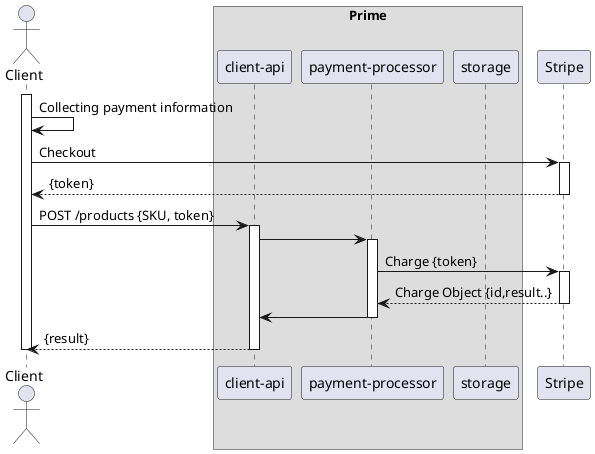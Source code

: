 @startuml

actor Client
participant Client

box "Prime"
    participant "client-api"
    participant "payment-processor"
    participant "storage"
end box
participant Stripe

activate Client
Client -> Client : Collecting payment information
Client -> Stripe : Checkout
activate Stripe
Stripe --> Client: {token}
deactivate Stripe
Client -> "client-api": POST /products {SKU, token}
activate "client-api"
"client-api" -> "payment-processor"
activate "payment-processor"
"payment-processor" -> Stripe: Charge {token}
activate Stripe
Stripe --> "payment-processor": Charge Object {id,result..}
deactivate Stripe
"payment-processor" -> "client-api"
deactivate "payment-processor"
"client-api" --> Client: {result}
deactivate "client-api"
deactivate Client
@enduml
